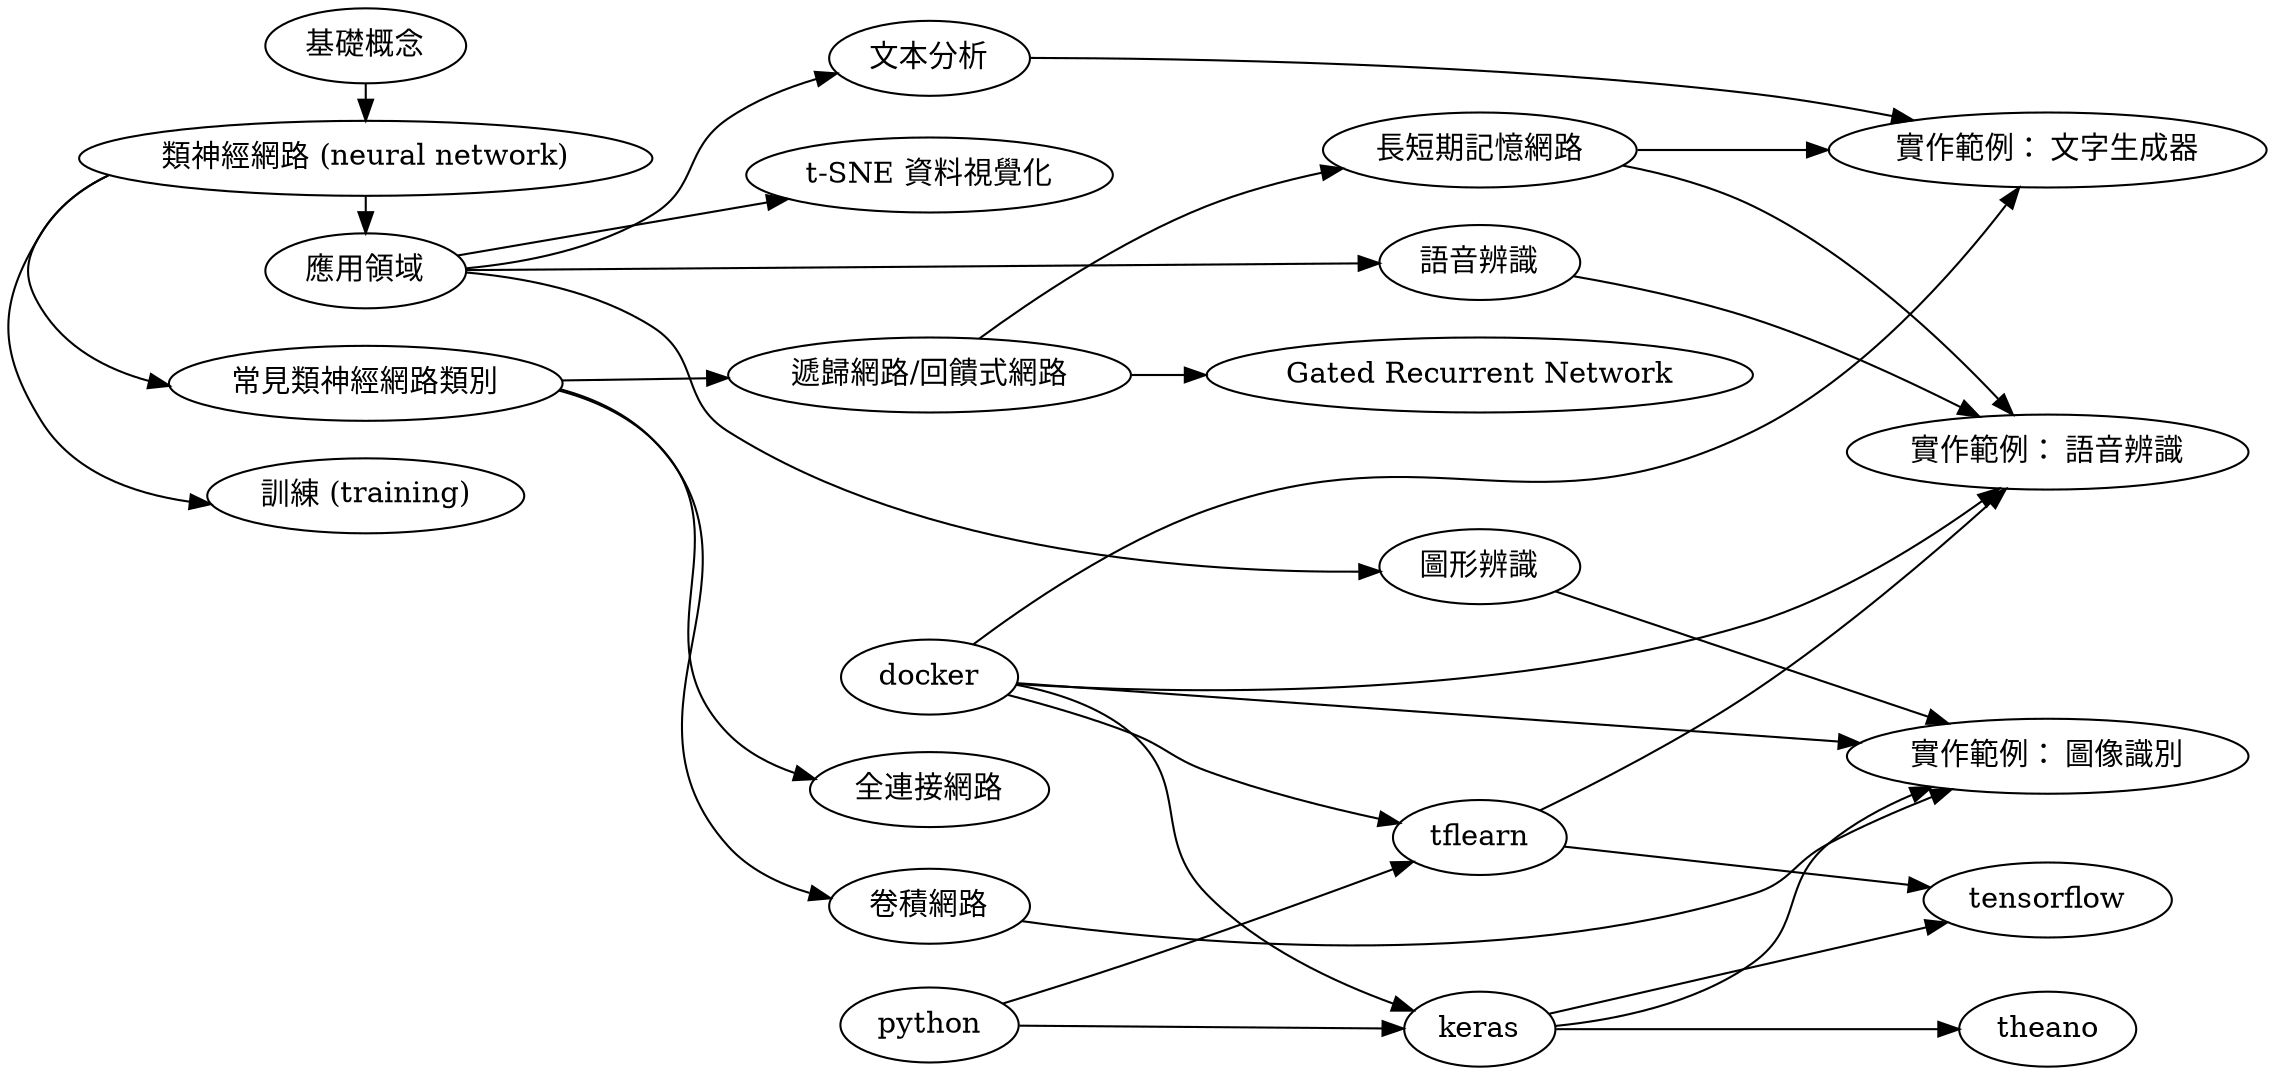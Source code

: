 // dot -Tsvg study-map.dot > study-map.svg
digraph "javascript 學習地圖" {

    rankdir = LR;
    overlap = scale;

//    subgraph cluster0 {
//	label="『javascript 第二語言急上手』";
//	nodejs [ label="把 js 當成計算機" ];
//	console [ label="瀏覽器的 console 招術" ];
//	jshint [ label="風格工具 jshint/jscs" ];
//
//	nodejs -> { jshint console };
//
//	graph[ style=dotted ];
//    };

    basics [ label="基礎概念" ];
    neural_network [ label="類神經網路 (neural network)" ];
    training [ label="訓練 (training)" ];
    network_types [ label="常見類神經網路類別" ];
    applications [ label="應用領域" ];

    {rank = same; basics; neural_network; training; network_types; applications; };

    image_labeling [ label="圖形辨識" ];
    text_analysis  [ label="文本分析" ];
    speech_recognition [ label="語音辨識" ];
    fully_connected_network [ label="全連接網路" ];
    convolutional_network [ label="卷積網路" ];
    recurrent_network [ label="遞歸網路/回饋式網路" ];
    lstm_network [ label="長短期記憶網路" ];
    gru_network [ label="Gated Recurrent Network" ];
    t_sne [ label="t-SNE 資料視覺化" ];

    basics -> neural_network -> training;
    neural_network -> applications -> {
	image_labeling
	text_analysis
	speech_recognition
	t_sne
    };
    neural_network -> network_types -> {
	fully_connected_network
	convolutional_network
	recurrent_network
    };
    recurrent_network -> {
	lstm_network
	gru_network
    }
    { docker python } -> { keras tflearn };
    tflearn -> tensorflow;
    keras -> { tensorflow theano };
    eg001 [ label="實作範例： 圖像識別"; ];
    { docker keras convolutional_network image_labeling } -> eg001;
    eg002 [ label="實作範例： 語音辨識"; ];
    { docker tflearn lstm_network speech_recognition } -> eg002;
    eg003 [ label="實作範例： 文字生成器"; ];
    { docker lstm_network text_analysis } -> eg003;
}

